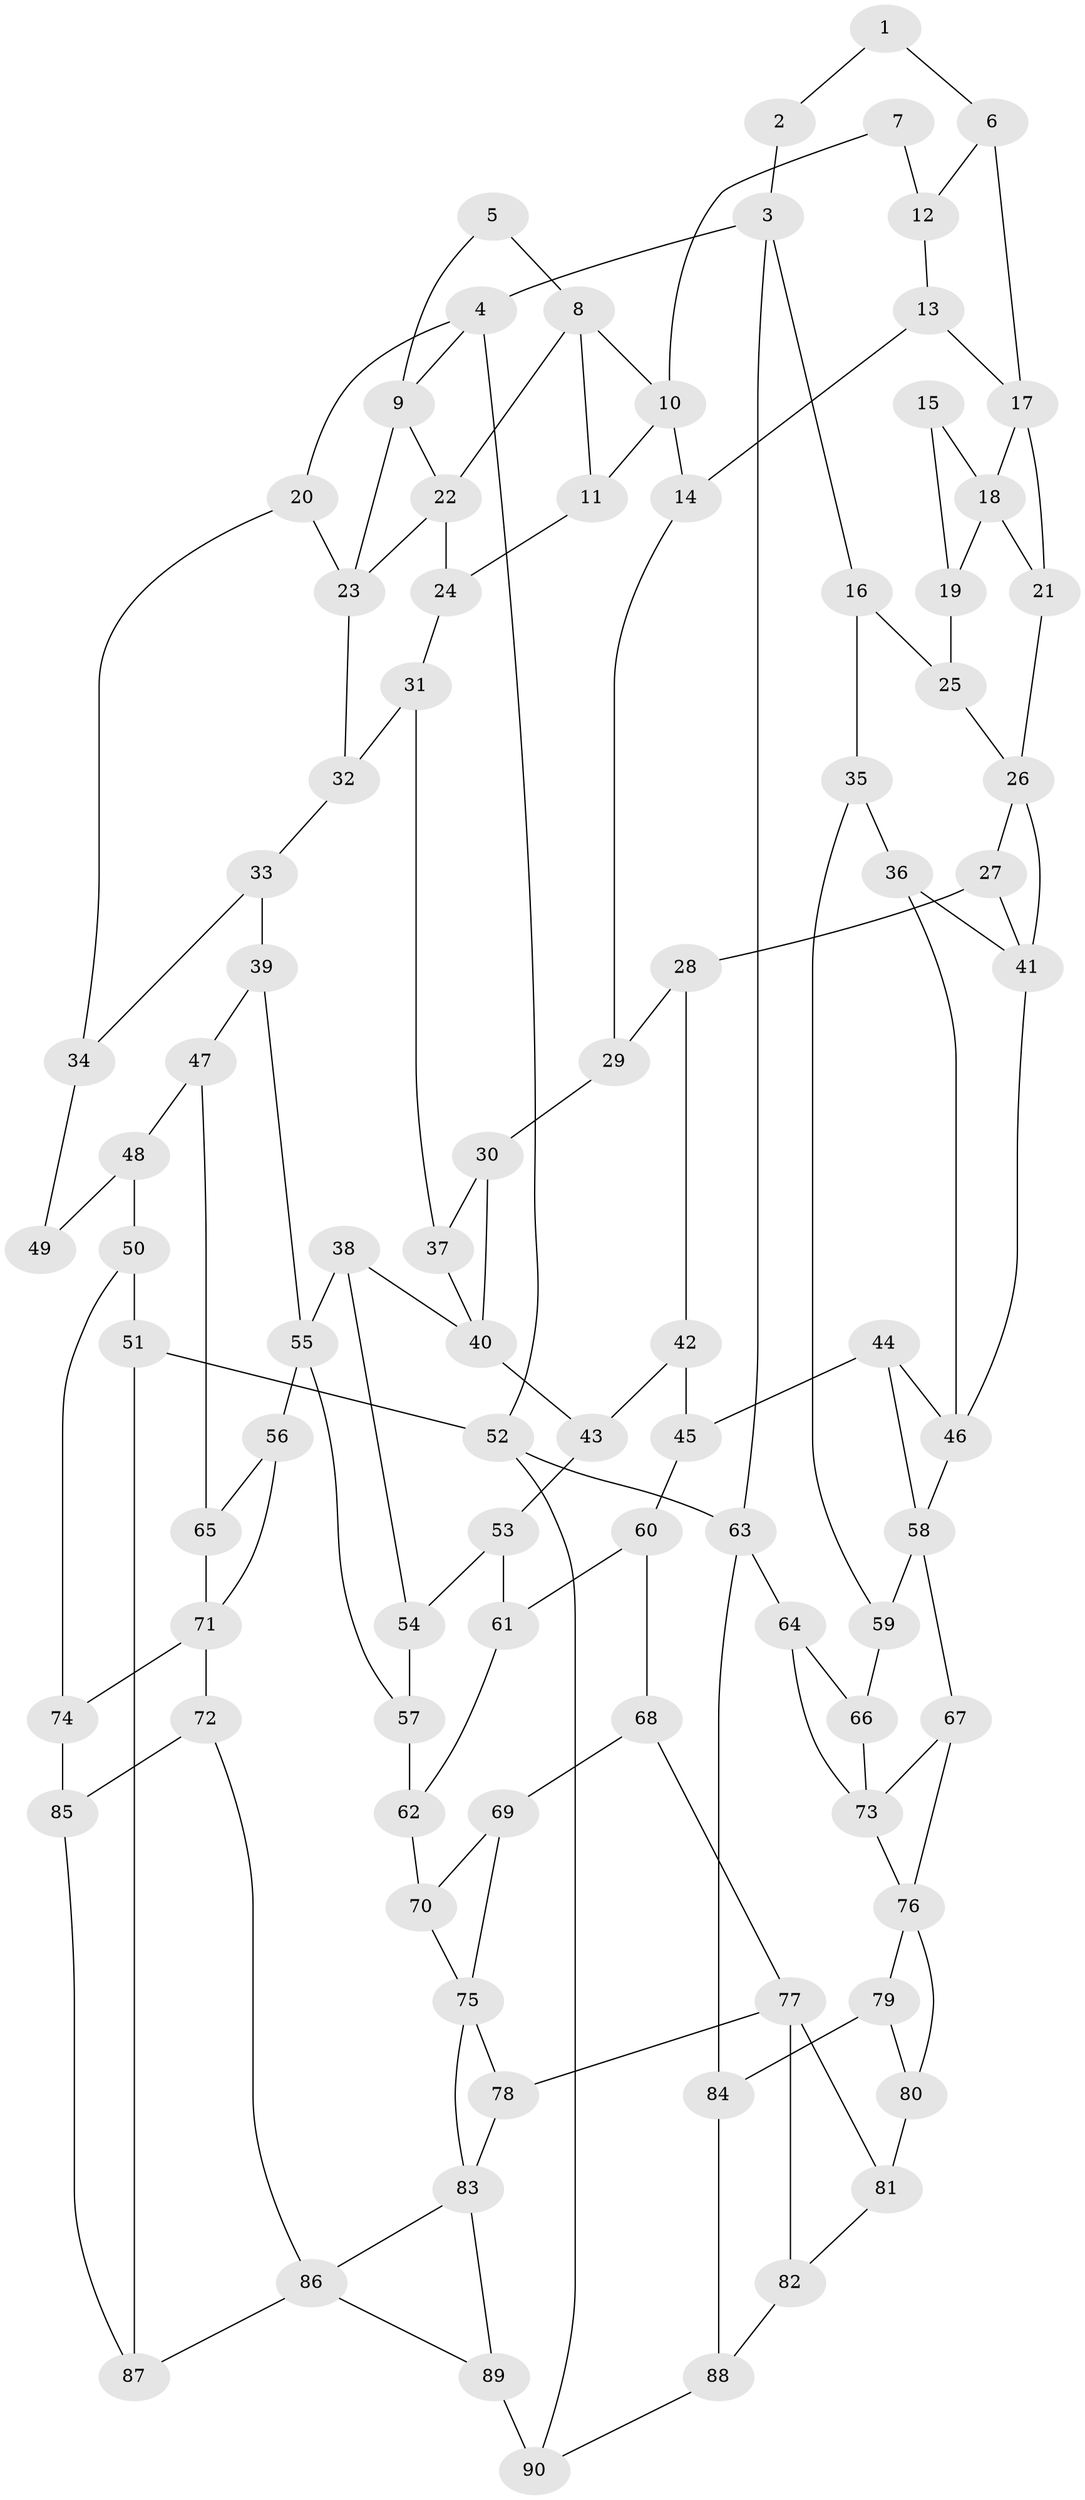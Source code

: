 // original degree distribution, {4: 0.2578125, 6: 0.2421875, 5: 0.484375, 3: 0.015625}
// Generated by graph-tools (version 1.1) at 2025/38/03/04/25 23:38:25]
// undirected, 90 vertices, 144 edges
graph export_dot {
  node [color=gray90,style=filled];
  1;
  2;
  3;
  4;
  5;
  6;
  7;
  8;
  9;
  10;
  11;
  12;
  13;
  14;
  15;
  16;
  17;
  18;
  19;
  20;
  21;
  22;
  23;
  24;
  25;
  26;
  27;
  28;
  29;
  30;
  31;
  32;
  33;
  34;
  35;
  36;
  37;
  38;
  39;
  40;
  41;
  42;
  43;
  44;
  45;
  46;
  47;
  48;
  49;
  50;
  51;
  52;
  53;
  54;
  55;
  56;
  57;
  58;
  59;
  60;
  61;
  62;
  63;
  64;
  65;
  66;
  67;
  68;
  69;
  70;
  71;
  72;
  73;
  74;
  75;
  76;
  77;
  78;
  79;
  80;
  81;
  82;
  83;
  84;
  85;
  86;
  87;
  88;
  89;
  90;
  1 -- 2 [weight=1.0];
  1 -- 6 [weight=1.0];
  2 -- 3 [weight=1.0];
  3 -- 4 [weight=1.0];
  3 -- 16 [weight=1.0];
  3 -- 63 [weight=1.0];
  4 -- 9 [weight=1.0];
  4 -- 20 [weight=1.0];
  4 -- 52 [weight=1.0];
  5 -- 8 [weight=1.0];
  5 -- 9 [weight=1.0];
  6 -- 12 [weight=1.0];
  6 -- 17 [weight=1.0];
  7 -- 10 [weight=1.0];
  7 -- 12 [weight=2.0];
  8 -- 10 [weight=1.0];
  8 -- 11 [weight=1.0];
  8 -- 22 [weight=1.0];
  9 -- 22 [weight=1.0];
  9 -- 23 [weight=1.0];
  10 -- 11 [weight=1.0];
  10 -- 14 [weight=1.0];
  11 -- 24 [weight=1.0];
  12 -- 13 [weight=1.0];
  13 -- 14 [weight=1.0];
  13 -- 17 [weight=1.0];
  14 -- 29 [weight=1.0];
  15 -- 18 [weight=1.0];
  15 -- 19 [weight=1.0];
  16 -- 25 [weight=1.0];
  16 -- 35 [weight=1.0];
  17 -- 18 [weight=1.0];
  17 -- 21 [weight=1.0];
  18 -- 19 [weight=1.0];
  18 -- 21 [weight=1.0];
  19 -- 25 [weight=2.0];
  20 -- 23 [weight=1.0];
  20 -- 34 [weight=1.0];
  21 -- 26 [weight=1.0];
  22 -- 23 [weight=1.0];
  22 -- 24 [weight=1.0];
  23 -- 32 [weight=1.0];
  24 -- 31 [weight=1.0];
  25 -- 26 [weight=1.0];
  26 -- 27 [weight=1.0];
  26 -- 41 [weight=1.0];
  27 -- 28 [weight=1.0];
  27 -- 41 [weight=1.0];
  28 -- 29 [weight=1.0];
  28 -- 42 [weight=1.0];
  29 -- 30 [weight=1.0];
  30 -- 37 [weight=1.0];
  30 -- 40 [weight=1.0];
  31 -- 32 [weight=1.0];
  31 -- 37 [weight=2.0];
  32 -- 33 [weight=1.0];
  33 -- 34 [weight=1.0];
  33 -- 39 [weight=1.0];
  34 -- 49 [weight=2.0];
  35 -- 36 [weight=1.0];
  35 -- 59 [weight=1.0];
  36 -- 41 [weight=1.0];
  36 -- 46 [weight=1.0];
  37 -- 40 [weight=1.0];
  38 -- 40 [weight=1.0];
  38 -- 54 [weight=1.0];
  38 -- 55 [weight=1.0];
  39 -- 47 [weight=1.0];
  39 -- 55 [weight=1.0];
  40 -- 43 [weight=1.0];
  41 -- 46 [weight=1.0];
  42 -- 43 [weight=1.0];
  42 -- 45 [weight=1.0];
  43 -- 53 [weight=1.0];
  44 -- 45 [weight=1.0];
  44 -- 46 [weight=1.0];
  44 -- 58 [weight=1.0];
  45 -- 60 [weight=1.0];
  46 -- 58 [weight=1.0];
  47 -- 48 [weight=1.0];
  47 -- 65 [weight=2.0];
  48 -- 49 [weight=1.0];
  48 -- 50 [weight=1.0];
  50 -- 51 [weight=1.0];
  50 -- 74 [weight=1.0];
  51 -- 52 [weight=1.0];
  51 -- 87 [weight=1.0];
  52 -- 63 [weight=1.0];
  52 -- 90 [weight=1.0];
  53 -- 54 [weight=1.0];
  53 -- 61 [weight=1.0];
  54 -- 57 [weight=1.0];
  55 -- 56 [weight=1.0];
  55 -- 57 [weight=1.0];
  56 -- 65 [weight=1.0];
  56 -- 71 [weight=1.0];
  57 -- 62 [weight=1.0];
  58 -- 59 [weight=1.0];
  58 -- 67 [weight=1.0];
  59 -- 66 [weight=2.0];
  60 -- 61 [weight=1.0];
  60 -- 68 [weight=1.0];
  61 -- 62 [weight=1.0];
  62 -- 70 [weight=2.0];
  63 -- 64 [weight=1.0];
  63 -- 84 [weight=1.0];
  64 -- 66 [weight=1.0];
  64 -- 73 [weight=1.0];
  65 -- 71 [weight=1.0];
  66 -- 73 [weight=1.0];
  67 -- 73 [weight=1.0];
  67 -- 76 [weight=1.0];
  68 -- 69 [weight=1.0];
  68 -- 77 [weight=1.0];
  69 -- 70 [weight=1.0];
  69 -- 75 [weight=1.0];
  70 -- 75 [weight=1.0];
  71 -- 72 [weight=1.0];
  71 -- 74 [weight=1.0];
  72 -- 85 [weight=1.0];
  72 -- 86 [weight=1.0];
  73 -- 76 [weight=1.0];
  74 -- 85 [weight=2.0];
  75 -- 78 [weight=1.0];
  75 -- 83 [weight=1.0];
  76 -- 79 [weight=1.0];
  76 -- 80 [weight=1.0];
  77 -- 78 [weight=1.0];
  77 -- 81 [weight=1.0];
  77 -- 82 [weight=1.0];
  78 -- 83 [weight=1.0];
  79 -- 80 [weight=1.0];
  79 -- 84 [weight=1.0];
  80 -- 81 [weight=2.0];
  81 -- 82 [weight=1.0];
  82 -- 88 [weight=1.0];
  83 -- 86 [weight=1.0];
  83 -- 89 [weight=1.0];
  84 -- 88 [weight=1.0];
  85 -- 87 [weight=1.0];
  86 -- 87 [weight=1.0];
  86 -- 89 [weight=1.0];
  88 -- 90 [weight=1.0];
  89 -- 90 [weight=2.0];
}
